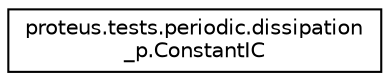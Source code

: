 digraph "Graphical Class Hierarchy"
{
 // LATEX_PDF_SIZE
  edge [fontname="Helvetica",fontsize="10",labelfontname="Helvetica",labelfontsize="10"];
  node [fontname="Helvetica",fontsize="10",shape=record];
  rankdir="LR";
  Node0 [label="proteus.tests.periodic.dissipation\l_p.ConstantIC",height=0.2,width=0.4,color="black", fillcolor="white", style="filled",URL="$d5/dcf/classproteus_1_1tests_1_1periodic_1_1dissipation__p_1_1ConstantIC.html",tooltip=" "];
}

